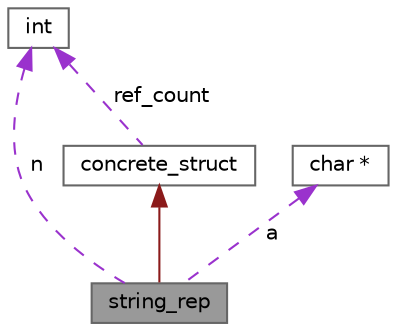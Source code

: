 digraph "string_rep"
{
 // LATEX_PDF_SIZE
  bgcolor="transparent";
  edge [fontname=Helvetica,fontsize=10,labelfontname=Helvetica,labelfontsize=10];
  node [fontname=Helvetica,fontsize=10,shape=box,height=0.2,width=0.4];
  Node1 [label="string_rep",height=0.2,width=0.4,color="gray40", fillcolor="grey60", style="filled", fontcolor="black",tooltip=" "];
  Node2 -> Node1 [dir="back",color="firebrick4",style="solid"];
  Node2 [label="concrete_struct",height=0.2,width=0.4,color="gray40", fillcolor="white", style="filled",URL="$structconcrete__struct.html",tooltip="Structure representing a concrete object with a reference count."];
  Node3 -> Node2 [dir="back",color="darkorchid3",style="dashed",label=" ref_count" ];
  Node3 [label="int",height=0.2,width=0.4,color="gray40", fillcolor="white", style="filled",tooltip=" "];
  Node3 -> Node1 [dir="back",color="darkorchid3",style="dashed",label=" n" ];
  Node4 -> Node1 [dir="back",color="darkorchid3",style="dashed",label=" a" ];
  Node4 [label="char *",height=0.2,width=0.4,color="gray40", fillcolor="white", style="filled",tooltip=" "];
}
